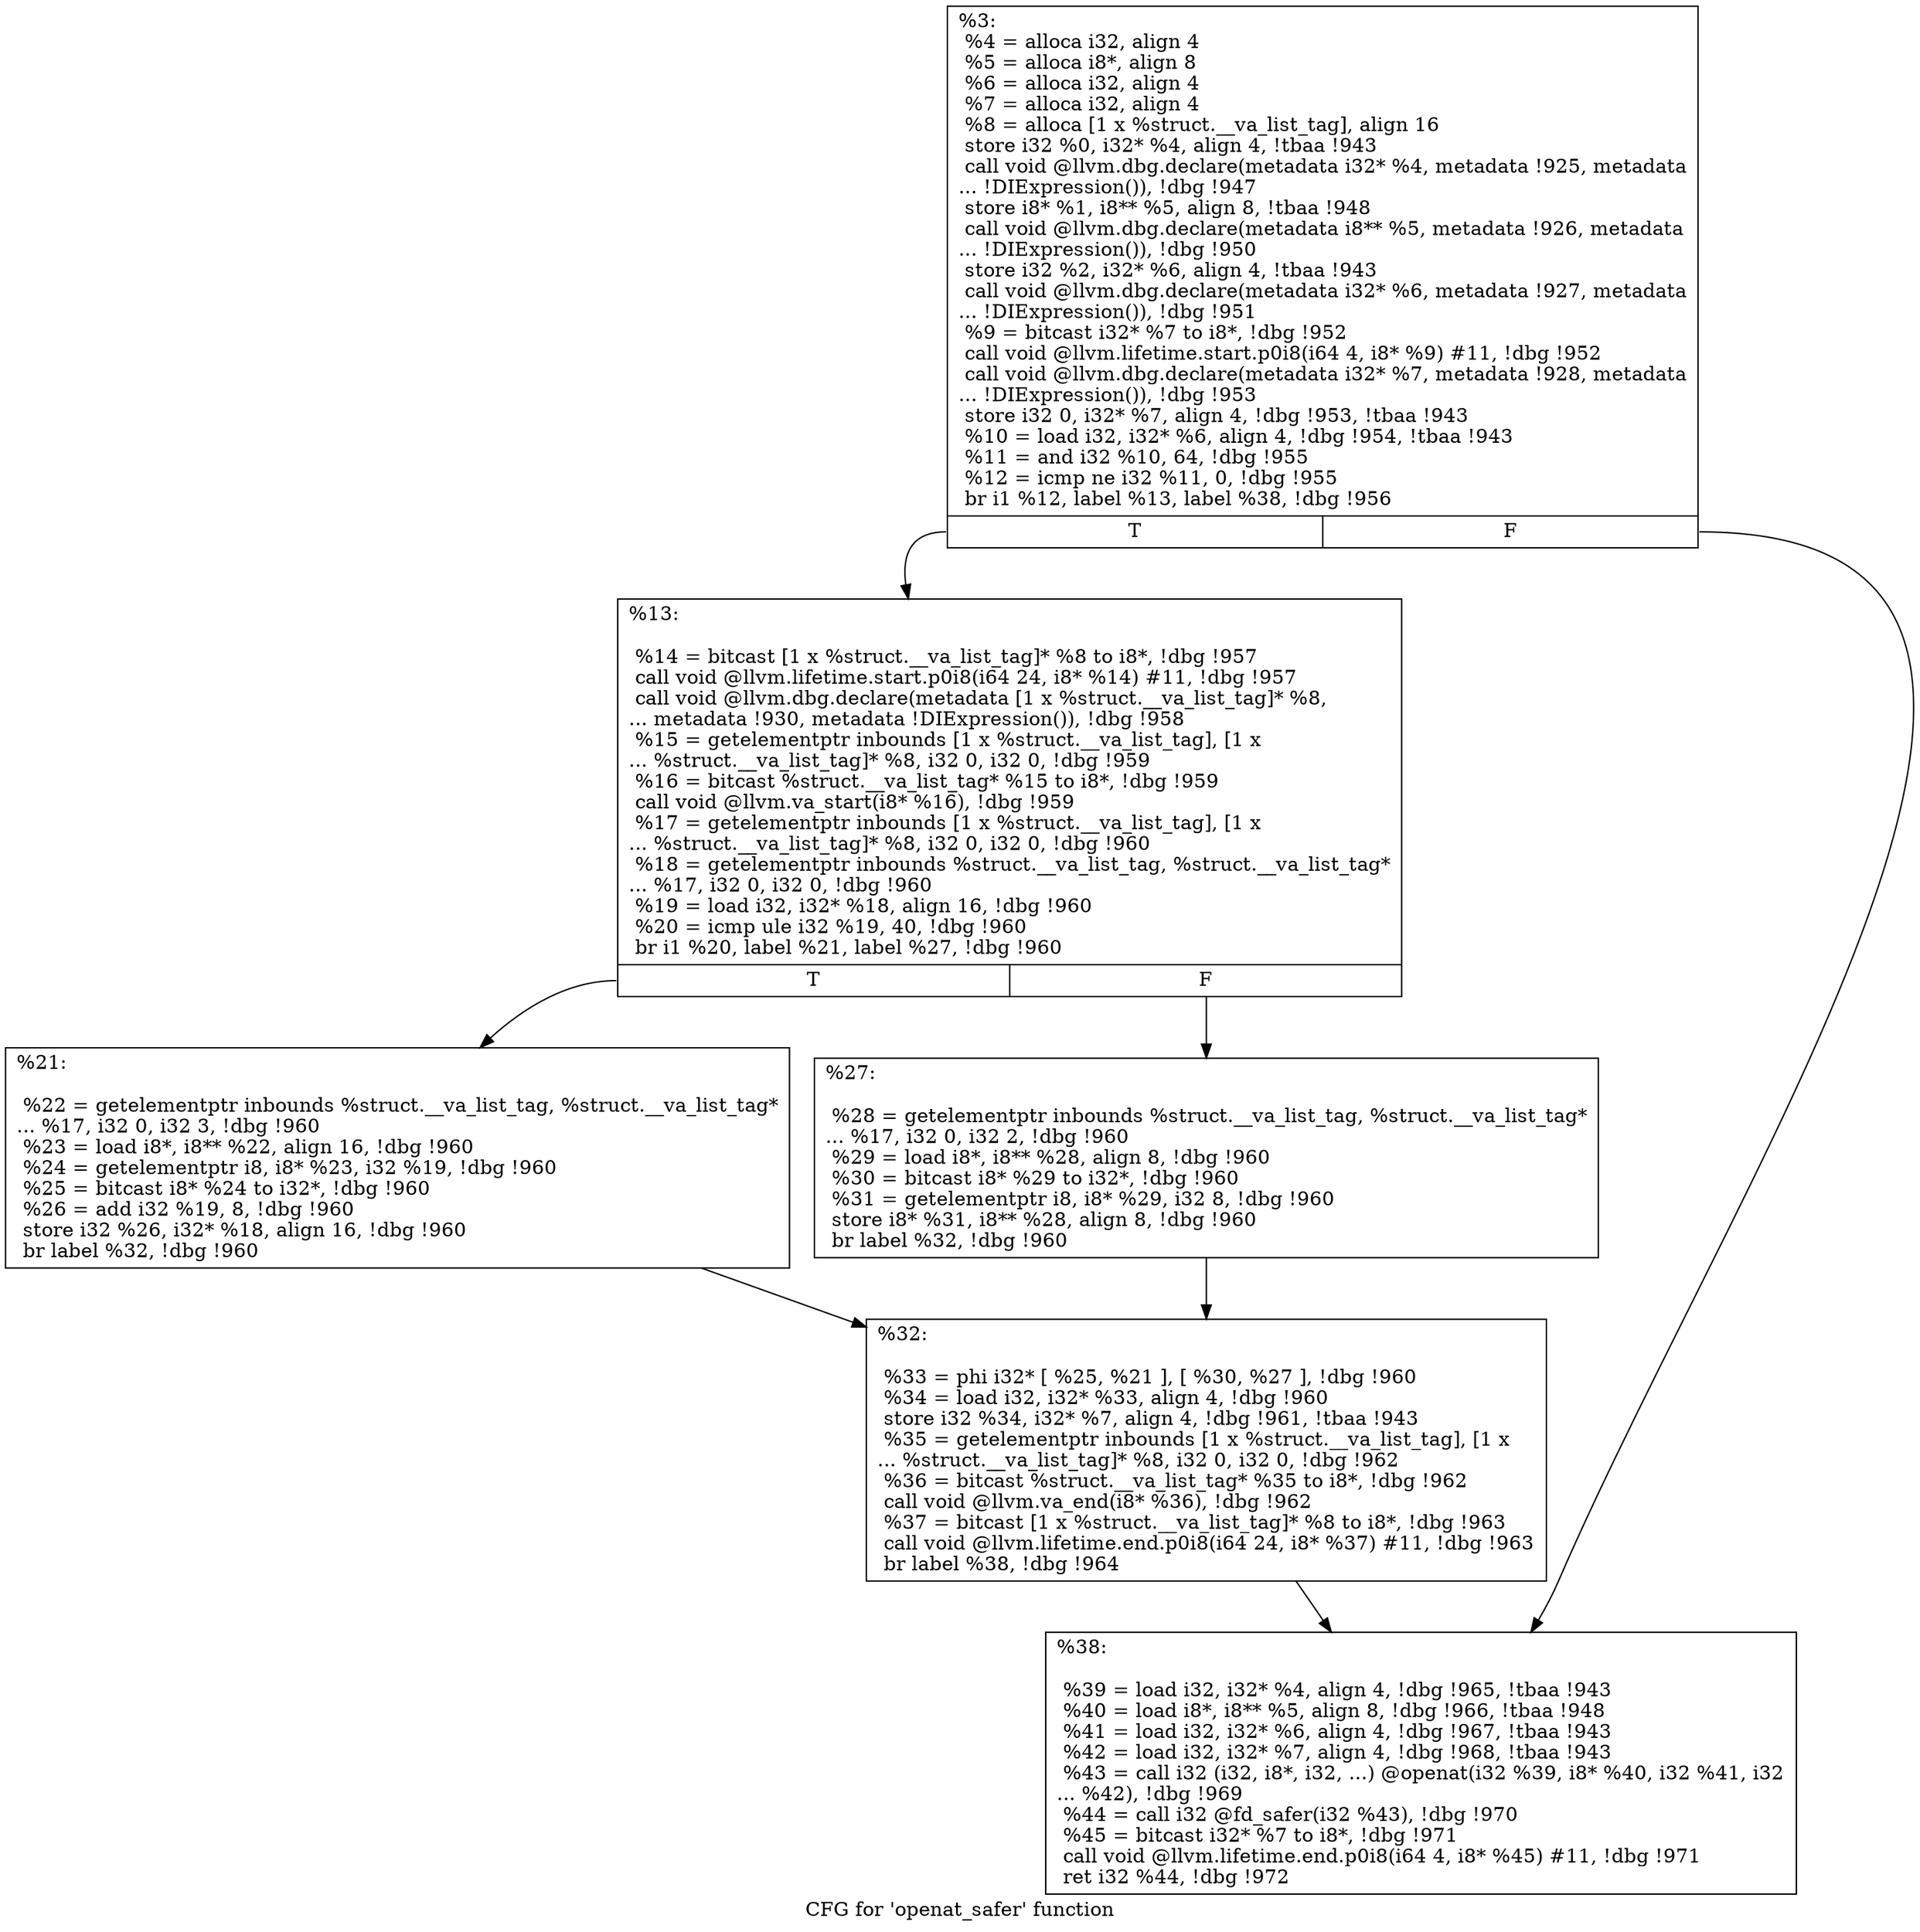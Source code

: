 digraph "CFG for 'openat_safer' function" {
	label="CFG for 'openat_safer' function";

	Node0x250f150 [shape=record,label="{%3:\l  %4 = alloca i32, align 4\l  %5 = alloca i8*, align 8\l  %6 = alloca i32, align 4\l  %7 = alloca i32, align 4\l  %8 = alloca [1 x %struct.__va_list_tag], align 16\l  store i32 %0, i32* %4, align 4, !tbaa !943\l  call void @llvm.dbg.declare(metadata i32* %4, metadata !925, metadata\l... !DIExpression()), !dbg !947\l  store i8* %1, i8** %5, align 8, !tbaa !948\l  call void @llvm.dbg.declare(metadata i8** %5, metadata !926, metadata\l... !DIExpression()), !dbg !950\l  store i32 %2, i32* %6, align 4, !tbaa !943\l  call void @llvm.dbg.declare(metadata i32* %6, metadata !927, metadata\l... !DIExpression()), !dbg !951\l  %9 = bitcast i32* %7 to i8*, !dbg !952\l  call void @llvm.lifetime.start.p0i8(i64 4, i8* %9) #11, !dbg !952\l  call void @llvm.dbg.declare(metadata i32* %7, metadata !928, metadata\l... !DIExpression()), !dbg !953\l  store i32 0, i32* %7, align 4, !dbg !953, !tbaa !943\l  %10 = load i32, i32* %6, align 4, !dbg !954, !tbaa !943\l  %11 = and i32 %10, 64, !dbg !955\l  %12 = icmp ne i32 %11, 0, !dbg !955\l  br i1 %12, label %13, label %38, !dbg !956\l|{<s0>T|<s1>F}}"];
	Node0x250f150:s0 -> Node0x250f9e0;
	Node0x250f150:s1 -> Node0x250fb20;
	Node0x250f9e0 [shape=record,label="{%13:\l\l  %14 = bitcast [1 x %struct.__va_list_tag]* %8 to i8*, !dbg !957\l  call void @llvm.lifetime.start.p0i8(i64 24, i8* %14) #11, !dbg !957\l  call void @llvm.dbg.declare(metadata [1 x %struct.__va_list_tag]* %8,\l... metadata !930, metadata !DIExpression()), !dbg !958\l  %15 = getelementptr inbounds [1 x %struct.__va_list_tag], [1 x\l... %struct.__va_list_tag]* %8, i32 0, i32 0, !dbg !959\l  %16 = bitcast %struct.__va_list_tag* %15 to i8*, !dbg !959\l  call void @llvm.va_start(i8* %16), !dbg !959\l  %17 = getelementptr inbounds [1 x %struct.__va_list_tag], [1 x\l... %struct.__va_list_tag]* %8, i32 0, i32 0, !dbg !960\l  %18 = getelementptr inbounds %struct.__va_list_tag, %struct.__va_list_tag*\l... %17, i32 0, i32 0, !dbg !960\l  %19 = load i32, i32* %18, align 16, !dbg !960\l  %20 = icmp ule i32 %19, 40, !dbg !960\l  br i1 %20, label %21, label %27, !dbg !960\l|{<s0>T|<s1>F}}"];
	Node0x250f9e0:s0 -> Node0x250fa30;
	Node0x250f9e0:s1 -> Node0x250fa80;
	Node0x250fa30 [shape=record,label="{%21:\l\l  %22 = getelementptr inbounds %struct.__va_list_tag, %struct.__va_list_tag*\l... %17, i32 0, i32 3, !dbg !960\l  %23 = load i8*, i8** %22, align 16, !dbg !960\l  %24 = getelementptr i8, i8* %23, i32 %19, !dbg !960\l  %25 = bitcast i8* %24 to i32*, !dbg !960\l  %26 = add i32 %19, 8, !dbg !960\l  store i32 %26, i32* %18, align 16, !dbg !960\l  br label %32, !dbg !960\l}"];
	Node0x250fa30 -> Node0x250fad0;
	Node0x250fa80 [shape=record,label="{%27:\l\l  %28 = getelementptr inbounds %struct.__va_list_tag, %struct.__va_list_tag*\l... %17, i32 0, i32 2, !dbg !960\l  %29 = load i8*, i8** %28, align 8, !dbg !960\l  %30 = bitcast i8* %29 to i32*, !dbg !960\l  %31 = getelementptr i8, i8* %29, i32 8, !dbg !960\l  store i8* %31, i8** %28, align 8, !dbg !960\l  br label %32, !dbg !960\l}"];
	Node0x250fa80 -> Node0x250fad0;
	Node0x250fad0 [shape=record,label="{%32:\l\l  %33 = phi i32* [ %25, %21 ], [ %30, %27 ], !dbg !960\l  %34 = load i32, i32* %33, align 4, !dbg !960\l  store i32 %34, i32* %7, align 4, !dbg !961, !tbaa !943\l  %35 = getelementptr inbounds [1 x %struct.__va_list_tag], [1 x\l... %struct.__va_list_tag]* %8, i32 0, i32 0, !dbg !962\l  %36 = bitcast %struct.__va_list_tag* %35 to i8*, !dbg !962\l  call void @llvm.va_end(i8* %36), !dbg !962\l  %37 = bitcast [1 x %struct.__va_list_tag]* %8 to i8*, !dbg !963\l  call void @llvm.lifetime.end.p0i8(i64 24, i8* %37) #11, !dbg !963\l  br label %38, !dbg !964\l}"];
	Node0x250fad0 -> Node0x250fb20;
	Node0x250fb20 [shape=record,label="{%38:\l\l  %39 = load i32, i32* %4, align 4, !dbg !965, !tbaa !943\l  %40 = load i8*, i8** %5, align 8, !dbg !966, !tbaa !948\l  %41 = load i32, i32* %6, align 4, !dbg !967, !tbaa !943\l  %42 = load i32, i32* %7, align 4, !dbg !968, !tbaa !943\l  %43 = call i32 (i32, i8*, i32, ...) @openat(i32 %39, i8* %40, i32 %41, i32\l... %42), !dbg !969\l  %44 = call i32 @fd_safer(i32 %43), !dbg !970\l  %45 = bitcast i32* %7 to i8*, !dbg !971\l  call void @llvm.lifetime.end.p0i8(i64 4, i8* %45) #11, !dbg !971\l  ret i32 %44, !dbg !972\l}"];
}
